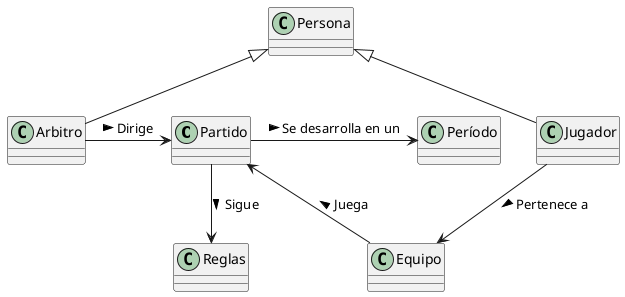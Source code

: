 @startuml

Partido  -r-> Período : Se desarrolla en un >

Equipo -u-> Partido : Juega >

Arbitro -r-> Partido : Dirige >

Jugador --> Equipo : Pertenece a >

Partido --> Reglas : Sigue >

Persona <|-- Arbitro
Persona <|-- Jugador


@enduml
